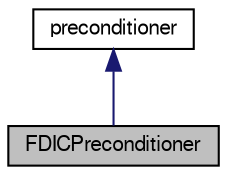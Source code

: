 digraph "FDICPreconditioner"
{
  bgcolor="transparent";
  edge [fontname="FreeSans",fontsize="10",labelfontname="FreeSans",labelfontsize="10"];
  node [fontname="FreeSans",fontsize="10",shape=record];
  Node0 [label="FDICPreconditioner",height=0.2,width=0.4,color="black", fillcolor="grey75", style="filled", fontcolor="black"];
  Node1 -> Node0 [dir="back",color="midnightblue",fontsize="10",style="solid",fontname="FreeSans"];
  Node1 [label="preconditioner",height=0.2,width=0.4,color="black",URL="$a26894.html",tooltip="Abstract base-class for lduMatrix preconditioners. "];
}
